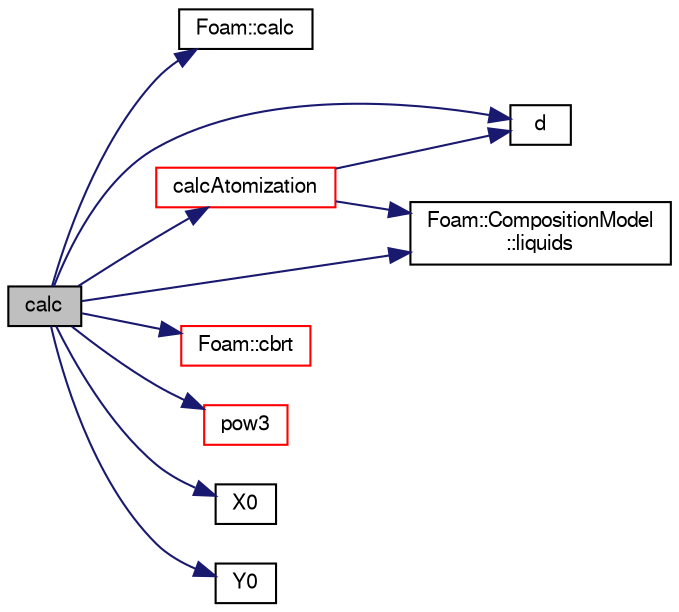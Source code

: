 digraph "calc"
{
  bgcolor="transparent";
  edge [fontname="FreeSans",fontsize="10",labelfontname="FreeSans",labelfontsize="10"];
  node [fontname="FreeSans",fontsize="10",shape=record];
  rankdir="LR";
  Node385 [label="calc",height=0.2,width=0.4,color="black", fillcolor="grey75", style="filled", fontcolor="black"];
  Node385 -> Node386 [color="midnightblue",fontsize="10",style="solid",fontname="FreeSans"];
  Node386 [label="Foam::calc",height=0.2,width=0.4,color="black",URL="$a21124.html#a0cd162e2e073202837b26ee22bda5c1d"];
  Node385 -> Node387 [color="midnightblue",fontsize="10",style="solid",fontname="FreeSans"];
  Node387 [label="calcAtomization",height=0.2,width=0.4,color="red",URL="$a24534.html#a56afb8fb801bc0e2fc6afa3eb81d2cf2",tooltip="Correct parcel properties according to atomization model. "];
  Node387 -> Node390 [color="midnightblue",fontsize="10",style="solid",fontname="FreeSans"];
  Node390 [label="d",height=0.2,width=0.4,color="black",URL="$a38951.html#aa182a9055736468dd160f12649a01fd1"];
  Node387 -> Node411 [color="midnightblue",fontsize="10",style="solid",fontname="FreeSans"];
  Node411 [label="Foam::CompositionModel\l::liquids",height=0.2,width=0.4,color="black",URL="$a23806.html#a03638032f60c2f702e8e3a9fd53f9952",tooltip="Return the global (additional) liquids. "];
  Node385 -> Node417 [color="midnightblue",fontsize="10",style="solid",fontname="FreeSans"];
  Node417 [label="Foam::cbrt",height=0.2,width=0.4,color="red",URL="$a21124.html#aca0b7feea326c0e1e9e04078a319d019"];
  Node385 -> Node390 [color="midnightblue",fontsize="10",style="solid",fontname="FreeSans"];
  Node385 -> Node411 [color="midnightblue",fontsize="10",style="solid",fontname="FreeSans"];
  Node385 -> Node423 [color="midnightblue",fontsize="10",style="solid",fontname="FreeSans"];
  Node423 [label="pow3",height=0.2,width=0.4,color="red",URL="$a12539.html#a321e95ad714c9c00f472182f293fd081"];
  Node385 -> Node426 [color="midnightblue",fontsize="10",style="solid",fontname="FreeSans"];
  Node426 [label="X0",height=0.2,width=0.4,color="black",URL="$a19715.html#abd8f7f6773b396c200c6633258dc9333"];
  Node385 -> Node427 [color="midnightblue",fontsize="10",style="solid",fontname="FreeSans"];
  Node427 [label="Y0",height=0.2,width=0.4,color="black",URL="$a19715.html#afcc40fd28ff89183f2bf06a6608709ae"];
}
